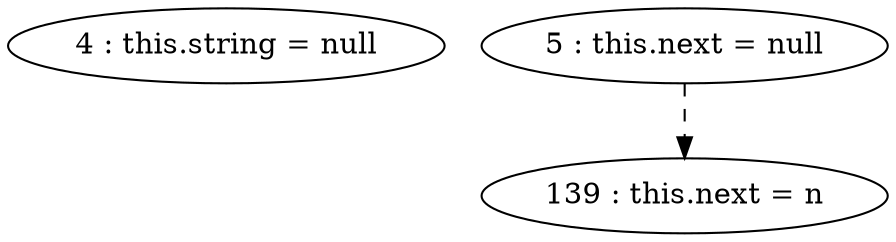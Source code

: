 digraph G {
"4 : this.string = null"
"5 : this.next = null"
"5 : this.next = null" -> "139 : this.next = n" [style=dashed]
"139 : this.next = n"
}